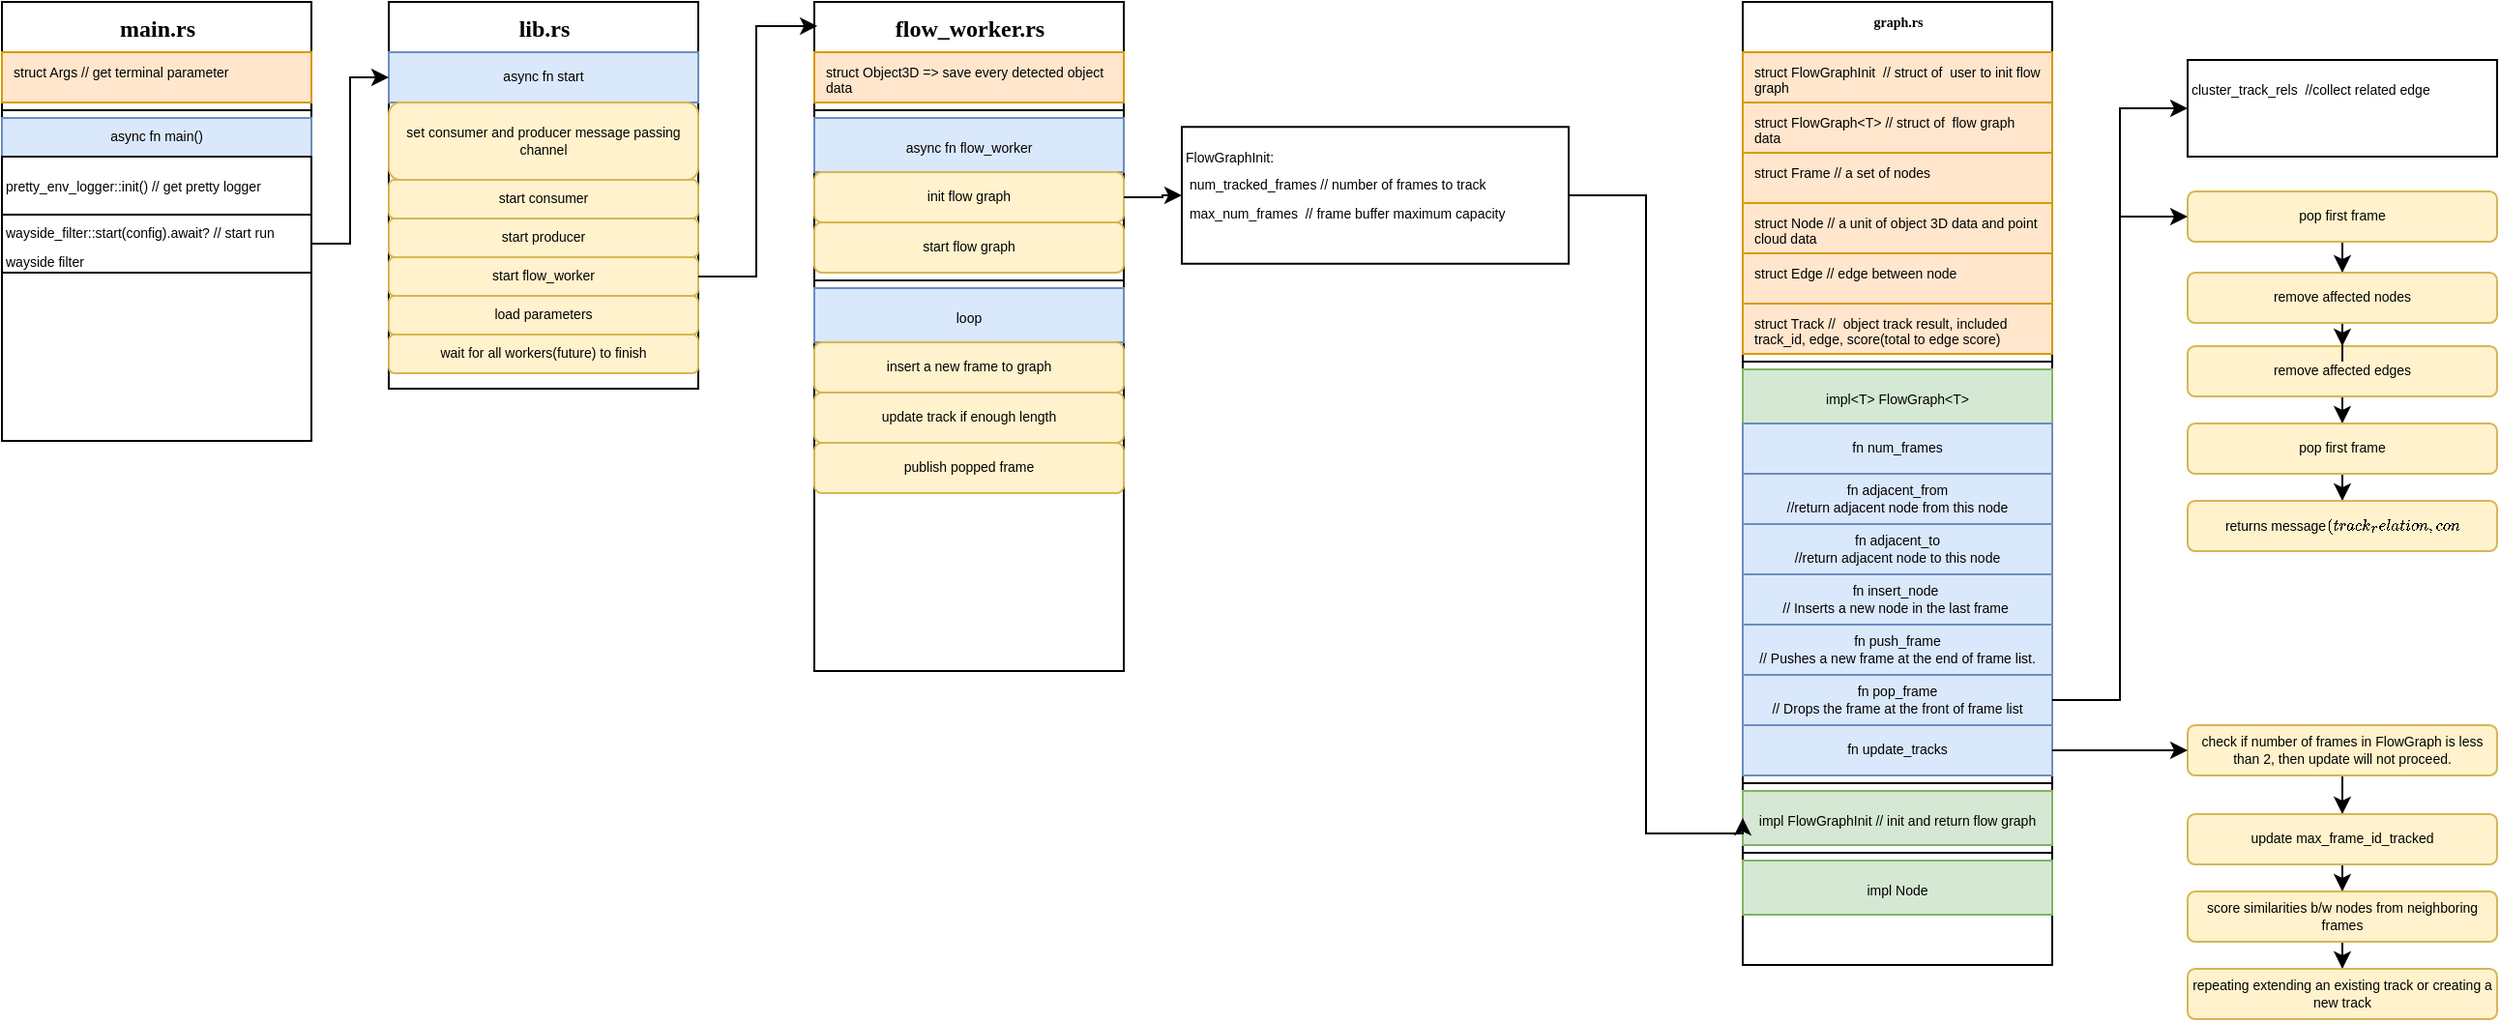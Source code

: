 <mxfile version="15.0.3" type="github">
  <diagram name="Page-1" id="9f46799a-70d6-7492-0946-bef42562c5a5">
    <mxGraphModel dx="1255" dy="658" grid="1" gridSize="10" guides="1" tooltips="1" connect="1" arrows="1" fold="1" page="1" pageScale="1" pageWidth="1100" pageHeight="850" background="none" math="0" shadow="0">
      <root>
        <mxCell id="0" />
        <mxCell id="1" parent="0" />
        <mxCell id="78961159f06e98e8-17" value="&lt;font style=&quot;font-size: 12px&quot;&gt;main.rs&lt;/font&gt;" style="swimlane;html=1;fontStyle=1;align=center;verticalAlign=top;childLayout=stackLayout;horizontal=1;startSize=26;horizontalStack=0;resizeParent=1;resizeLast=0;collapsible=1;marginBottom=0;swimlaneFillColor=#ffffff;rounded=0;shadow=0;comic=0;labelBackgroundColor=none;strokeWidth=1;fillColor=none;fontFamily=Verdana;fontSize=7;" parent="1" vertex="1">
          <mxGeometry x="30" y="30" width="160" height="227" as="geometry" />
        </mxCell>
        <mxCell id="78961159f06e98e8-21" value="struct Args // get terminal parameter&amp;nbsp;" style="text;html=1;strokeColor=#d79b00;fillColor=#ffe6cc;align=left;verticalAlign=top;spacingLeft=4;spacingRight=4;whiteSpace=wrap;overflow=hidden;rotatable=0;points=[[0,0.5],[1,0.5]];portConstraint=eastwest;fontSize=7;" parent="78961159f06e98e8-17" vertex="1">
          <mxGeometry y="26" width="160" height="26" as="geometry" />
        </mxCell>
        <mxCell id="3UPYBKitPrsgGl5lzxsW-34" value="" style="line;html=1;strokeWidth=1;fillColor=none;align=left;verticalAlign=middle;spacingTop=-1;spacingLeft=3;spacingRight=3;rotatable=0;labelPosition=right;points=[];portConstraint=eastwest;fontSize=7;" parent="78961159f06e98e8-17" vertex="1">
          <mxGeometry y="52" width="160" height="8" as="geometry" />
        </mxCell>
        <mxCell id="3UPYBKitPrsgGl5lzxsW-35" value="async fn main()" style="text;html=1;strokeColor=#6c8ebf;fillColor=#dae8fc;align=center;verticalAlign=middle;spacingLeft=4;spacingRight=4;whiteSpace=wrap;overflow=hidden;rotatable=0;points=[[0,0.5],[1,0.5]];portConstraint=eastwest;fontSize=7;" parent="78961159f06e98e8-17" vertex="1">
          <mxGeometry y="60" width="160" height="20" as="geometry" />
        </mxCell>
        <mxCell id="29-Z4qrgR_D6u8nwP7Dn-55" value="&lt;font style=&quot;font-size: 7px&quot;&gt;pretty_env_logger::init() // get pretty logge&lt;/font&gt;&lt;span style=&quot;font-size: 7px&quot;&gt;r&lt;/span&gt;&lt;span style=&quot;font-family: &amp;#34;helvetica&amp;#34; ; font-size: 7px&quot;&gt;&lt;br&gt;&lt;/span&gt;" style="rounded=0;whiteSpace=wrap;html=1;align=left;verticalAlign=top;" parent="78961159f06e98e8-17" vertex="1">
          <mxGeometry y="80" width="160" height="30" as="geometry" />
        </mxCell>
        <mxCell id="29-Z4qrgR_D6u8nwP7Dn-56" value="&lt;span style=&quot;font-size: 7px&quot;&gt;wayside_filter::start(config).await?&amp;nbsp;// start run wayside filter&lt;/span&gt;&lt;span style=&quot;font-family: &amp;#34;helvetica&amp;#34; ; font-size: 7px&quot;&gt;&lt;br&gt;&lt;/span&gt;" style="rounded=0;whiteSpace=wrap;html=1;align=left;verticalAlign=middle;" parent="78961159f06e98e8-17" vertex="1">
          <mxGeometry y="110" width="160" height="30" as="geometry" />
        </mxCell>
        <mxCell id="3UPYBKitPrsgGl5lzxsW-1" value="&lt;font style=&quot;font-size: 12px&quot;&gt;lib.rs&lt;/font&gt;" style="swimlane;html=1;fontStyle=1;align=center;verticalAlign=top;childLayout=stackLayout;horizontal=1;startSize=26;horizontalStack=0;resizeParent=1;resizeLast=0;collapsible=1;marginBottom=0;swimlaneFillColor=#ffffff;rounded=0;shadow=0;comic=0;labelBackgroundColor=none;strokeWidth=1;fillColor=none;fontFamily=Verdana;fontSize=7;" parent="1" vertex="1">
          <mxGeometry x="230" y="30" width="160" height="200" as="geometry">
            <mxRectangle x="280" y="40" width="60" height="26" as="alternateBounds" />
          </mxGeometry>
        </mxCell>
        <mxCell id="3UPYBKitPrsgGl5lzxsW-37" value="async fn start" style="text;html=1;strokeColor=#6c8ebf;fillColor=#dae8fc;align=center;verticalAlign=middle;spacingLeft=4;spacingRight=4;whiteSpace=wrap;overflow=hidden;rotatable=0;points=[[0,0.5],[1,0.5]];portConstraint=eastwest;fontSize=7;" parent="3UPYBKitPrsgGl5lzxsW-1" vertex="1">
          <mxGeometry y="26" width="160" height="26" as="geometry" />
        </mxCell>
        <mxCell id="3UPYBKitPrsgGl5lzxsW-42" value="set consumer and producer message passing channel" style="rounded=1;whiteSpace=wrap;html=1;shadow=0;fontSize=7;align=center;verticalAlign=middle;fillColor=#fff2cc;strokeColor=#d6b656;" parent="3UPYBKitPrsgGl5lzxsW-1" vertex="1">
          <mxGeometry y="52" width="160" height="40" as="geometry" />
        </mxCell>
        <mxCell id="3UPYBKitPrsgGl5lzxsW-44" value="start consumer" style="rounded=1;whiteSpace=wrap;html=1;shadow=0;fontSize=7;align=center;verticalAlign=middle;fillColor=#fff2cc;strokeColor=#d6b656;" parent="3UPYBKitPrsgGl5lzxsW-1" vertex="1">
          <mxGeometry y="92" width="160" height="20" as="geometry" />
        </mxCell>
        <mxCell id="3UPYBKitPrsgGl5lzxsW-45" value="start producer" style="rounded=1;whiteSpace=wrap;html=1;shadow=0;fontSize=7;align=center;verticalAlign=middle;fillColor=#fff2cc;strokeColor=#d6b656;" parent="3UPYBKitPrsgGl5lzxsW-1" vertex="1">
          <mxGeometry y="112" width="160" height="20" as="geometry" />
        </mxCell>
        <mxCell id="3UPYBKitPrsgGl5lzxsW-48" value="start flow_worker" style="rounded=1;whiteSpace=wrap;html=1;shadow=0;fontSize=7;align=center;verticalAlign=middle;fillColor=#fff2cc;strokeColor=#d6b656;" parent="3UPYBKitPrsgGl5lzxsW-1" vertex="1">
          <mxGeometry y="132" width="160" height="20" as="geometry" />
        </mxCell>
        <mxCell id="3UPYBKitPrsgGl5lzxsW-50" value="load parameters" style="rounded=1;whiteSpace=wrap;html=1;shadow=0;fontSize=7;align=center;verticalAlign=middle;fillColor=#fff2cc;strokeColor=#d6b656;" parent="3UPYBKitPrsgGl5lzxsW-1" vertex="1">
          <mxGeometry y="152" width="160" height="20" as="geometry" />
        </mxCell>
        <mxCell id="3UPYBKitPrsgGl5lzxsW-52" value="wait for all workers(future) to finish" style="rounded=1;whiteSpace=wrap;html=1;shadow=0;fontSize=7;align=center;verticalAlign=middle;fillColor=#fff2cc;strokeColor=#d6b656;" parent="3UPYBKitPrsgGl5lzxsW-1" vertex="1">
          <mxGeometry y="172" width="160" height="20" as="geometry" />
        </mxCell>
        <mxCell id="3UPYBKitPrsgGl5lzxsW-10" value="graph.rs&lt;br style=&quot;font-size: 7px;&quot;&gt;" style="swimlane;html=1;fontStyle=1;align=center;verticalAlign=top;childLayout=stackLayout;horizontal=1;startSize=26;horizontalStack=0;resizeParent=1;resizeLast=0;collapsible=1;marginBottom=0;swimlaneFillColor=#ffffff;rounded=0;shadow=0;comic=0;labelBackgroundColor=none;strokeWidth=1;fillColor=none;fontFamily=Verdana;fontSize=7;" parent="1" vertex="1">
          <mxGeometry x="930" y="30" width="160" height="498" as="geometry" />
        </mxCell>
        <mxCell id="29-Z4qrgR_D6u8nwP7Dn-36" value="struct FlowGraphInit&amp;nbsp; // struct of&amp;nbsp; user to init flow graph" style="text;html=1;strokeColor=#d79b00;fillColor=#ffe6cc;align=left;verticalAlign=top;spacingLeft=4;spacingRight=4;whiteSpace=wrap;overflow=hidden;rotatable=0;points=[[0,0.5],[1,0.5]];portConstraint=eastwest;fontSize=7;" parent="3UPYBKitPrsgGl5lzxsW-10" vertex="1">
          <mxGeometry y="26" width="160" height="26" as="geometry" />
        </mxCell>
        <mxCell id="29-Z4qrgR_D6u8nwP7Dn-35" value="struct FlowGraph&amp;lt;T&amp;gt; // struct of&amp;nbsp; flow graph data" style="text;html=1;strokeColor=#d79b00;fillColor=#ffe6cc;align=left;verticalAlign=top;spacingLeft=4;spacingRight=4;whiteSpace=wrap;overflow=hidden;rotatable=0;points=[[0,0.5],[1,0.5]];portConstraint=eastwest;fontSize=7;" parent="3UPYBKitPrsgGl5lzxsW-10" vertex="1">
          <mxGeometry y="52" width="160" height="26" as="geometry" />
        </mxCell>
        <mxCell id="29-Z4qrgR_D6u8nwP7Dn-37" value="struct Frame // a set of nodes" style="text;html=1;strokeColor=#d79b00;fillColor=#ffe6cc;align=left;verticalAlign=top;spacingLeft=4;spacingRight=4;whiteSpace=wrap;overflow=hidden;rotatable=0;points=[[0,0.5],[1,0.5]];portConstraint=eastwest;fontSize=7;" parent="3UPYBKitPrsgGl5lzxsW-10" vertex="1">
          <mxGeometry y="78" width="160" height="26" as="geometry" />
        </mxCell>
        <mxCell id="29-Z4qrgR_D6u8nwP7Dn-38" value="struct Node // a unit of object 3D data and point cloud data&amp;nbsp;" style="text;html=1;strokeColor=#d79b00;fillColor=#ffe6cc;align=left;verticalAlign=top;spacingLeft=4;spacingRight=4;whiteSpace=wrap;overflow=hidden;rotatable=0;points=[[0,0.5],[1,0.5]];portConstraint=eastwest;fontSize=7;" parent="3UPYBKitPrsgGl5lzxsW-10" vertex="1">
          <mxGeometry y="104" width="160" height="26" as="geometry" />
        </mxCell>
        <mxCell id="29-Z4qrgR_D6u8nwP7Dn-39" value="struct Edge // edge between node" style="text;html=1;strokeColor=#d79b00;fillColor=#ffe6cc;align=left;verticalAlign=top;spacingLeft=4;spacingRight=4;whiteSpace=wrap;overflow=hidden;rotatable=0;points=[[0,0.5],[1,0.5]];portConstraint=eastwest;fontSize=7;" parent="3UPYBKitPrsgGl5lzxsW-10" vertex="1">
          <mxGeometry y="130" width="160" height="26" as="geometry" />
        </mxCell>
        <mxCell id="29-Z4qrgR_D6u8nwP7Dn-40" value="struct Track //&amp;nbsp; object track result, included track_id, edge, score(total to edge score)&lt;br&gt;&amp;nbsp;&amp;nbsp;" style="text;html=1;strokeColor=#d79b00;fillColor=#ffe6cc;align=left;verticalAlign=top;spacingLeft=4;spacingRight=4;whiteSpace=wrap;overflow=hidden;rotatable=0;points=[[0,0.5],[1,0.5]];portConstraint=eastwest;fontSize=7;" parent="3UPYBKitPrsgGl5lzxsW-10" vertex="1">
          <mxGeometry y="156" width="160" height="26" as="geometry" />
        </mxCell>
        <mxCell id="29-Z4qrgR_D6u8nwP7Dn-43" value="" style="line;html=1;strokeWidth=1;fillColor=none;align=left;verticalAlign=middle;spacingTop=-1;spacingLeft=3;spacingRight=3;rotatable=0;labelPosition=right;points=[];portConstraint=eastwest;fontSize=7;" parent="3UPYBKitPrsgGl5lzxsW-10" vertex="1">
          <mxGeometry y="182" width="160" height="8" as="geometry" />
        </mxCell>
        <mxCell id="29-Z4qrgR_D6u8nwP7Dn-41" value="&lt;div style=&quot;text-align: left&quot;&gt;&lt;span style=&quot;font-size: 7px&quot;&gt;impl&amp;lt;T&amp;gt; FlowGraph&amp;lt;T&amp;gt;&lt;/span&gt;&lt;/div&gt;" style="rounded=0;whiteSpace=wrap;html=1;fillColor=#d5e8d4;strokeColor=#82b366;" parent="3UPYBKitPrsgGl5lzxsW-10" vertex="1">
          <mxGeometry y="190" width="160" height="28" as="geometry" />
        </mxCell>
        <mxCell id="29-Z4qrgR_D6u8nwP7Dn-46" value="fn num_frames" style="rounded=1;whiteSpace=wrap;html=1;shadow=0;fontSize=7;align=center;verticalAlign=middle;fillColor=#dae8fc;strokeColor=#6c8ebf;arcSize=0;" parent="3UPYBKitPrsgGl5lzxsW-10" vertex="1">
          <mxGeometry y="218" width="160" height="26" as="geometry" />
        </mxCell>
        <mxCell id="29-Z4qrgR_D6u8nwP7Dn-47" value="fn&amp;nbsp;adjacent_from &lt;br&gt;//return adjacent node from this node" style="rounded=1;whiteSpace=wrap;html=1;shadow=0;fontSize=7;align=center;verticalAlign=middle;fillColor=#dae8fc;strokeColor=#6c8ebf;arcSize=0;" parent="3UPYBKitPrsgGl5lzxsW-10" vertex="1">
          <mxGeometry y="244" width="160" height="26" as="geometry" />
        </mxCell>
        <mxCell id="29-Z4qrgR_D6u8nwP7Dn-48" value="fn&amp;nbsp;adjacent_to &lt;br&gt;//return adjacent node to this node" style="rounded=1;whiteSpace=wrap;html=1;shadow=0;fontSize=7;align=center;verticalAlign=middle;fillColor=#dae8fc;strokeColor=#6c8ebf;arcSize=0;" parent="3UPYBKitPrsgGl5lzxsW-10" vertex="1">
          <mxGeometry y="270" width="160" height="26" as="geometry" />
        </mxCell>
        <mxCell id="29-Z4qrgR_D6u8nwP7Dn-49" value="fn insert_node&amp;nbsp;&lt;br&gt;// Inserts a new node in the last frame&amp;nbsp;" style="rounded=1;whiteSpace=wrap;html=1;shadow=0;fontSize=7;align=center;verticalAlign=middle;fillColor=#dae8fc;strokeColor=#6c8ebf;arcSize=0;" parent="3UPYBKitPrsgGl5lzxsW-10" vertex="1">
          <mxGeometry y="296" width="160" height="26" as="geometry" />
        </mxCell>
        <mxCell id="29-Z4qrgR_D6u8nwP7Dn-50" value="fn push_frame&lt;br&gt;// Pushes a new frame at the end of frame list." style="rounded=1;whiteSpace=wrap;html=1;shadow=0;fontSize=7;align=center;verticalAlign=middle;fillColor=#dae8fc;strokeColor=#6c8ebf;arcSize=0;" parent="3UPYBKitPrsgGl5lzxsW-10" vertex="1">
          <mxGeometry y="322" width="160" height="26" as="geometry" />
        </mxCell>
        <mxCell id="29-Z4qrgR_D6u8nwP7Dn-51" value="fn pop_frame&lt;br&gt;// Drops the frame at the front of frame list" style="rounded=1;whiteSpace=wrap;html=1;shadow=0;fontSize=7;align=center;verticalAlign=middle;fillColor=#dae8fc;strokeColor=#6c8ebf;arcSize=0;" parent="3UPYBKitPrsgGl5lzxsW-10" vertex="1">
          <mxGeometry y="348" width="160" height="26" as="geometry" />
        </mxCell>
        <mxCell id="29-Z4qrgR_D6u8nwP7Dn-52" value="fn update_tracks" style="rounded=1;whiteSpace=wrap;html=1;shadow=0;fontSize=7;align=center;verticalAlign=middle;fillColor=#dae8fc;strokeColor=#6c8ebf;arcSize=0;" parent="3UPYBKitPrsgGl5lzxsW-10" vertex="1">
          <mxGeometry y="374" width="160" height="26" as="geometry" />
        </mxCell>
        <mxCell id="29-Z4qrgR_D6u8nwP7Dn-53" value="" style="line;html=1;strokeWidth=1;fillColor=none;align=left;verticalAlign=middle;spacingTop=-1;spacingLeft=3;spacingRight=3;rotatable=0;labelPosition=right;points=[];portConstraint=eastwest;fontSize=7;" parent="3UPYBKitPrsgGl5lzxsW-10" vertex="1">
          <mxGeometry y="400" width="160" height="8" as="geometry" />
        </mxCell>
        <mxCell id="29-Z4qrgR_D6u8nwP7Dn-28" value="&lt;span style=&quot;font-size: 7px ; text-align: left&quot;&gt;impl FlowGraphInit // init and return flow graph&lt;/span&gt;" style="rounded=0;whiteSpace=wrap;html=1;fillColor=#d5e8d4;strokeColor=#82b366;" parent="3UPYBKitPrsgGl5lzxsW-10" vertex="1">
          <mxGeometry y="408" width="160" height="28" as="geometry" />
        </mxCell>
        <mxCell id="dE1hlOdc9wPIQpugkxxg-1" value="" style="line;html=1;strokeWidth=1;fillColor=none;align=left;verticalAlign=middle;spacingTop=-1;spacingLeft=3;spacingRight=3;rotatable=0;labelPosition=right;points=[];portConstraint=eastwest;fontSize=7;" vertex="1" parent="3UPYBKitPrsgGl5lzxsW-10">
          <mxGeometry y="436" width="160" height="8" as="geometry" />
        </mxCell>
        <mxCell id="29-Z4qrgR_D6u8nwP7Dn-54" value="&lt;div style=&quot;text-align: left&quot;&gt;&lt;span style=&quot;font-size: 7px&quot;&gt;impl Node&lt;/span&gt;&lt;br&gt;&lt;/div&gt;" style="rounded=0;whiteSpace=wrap;html=1;fillColor=#d5e8d4;strokeColor=#82b366;" parent="3UPYBKitPrsgGl5lzxsW-10" vertex="1">
          <mxGeometry y="444" width="160" height="28" as="geometry" />
        </mxCell>
        <mxCell id="3UPYBKitPrsgGl5lzxsW-19" value="&lt;font style=&quot;font-size: 12px&quot;&gt;flow_worker.rs&lt;/font&gt;" style="swimlane;html=1;fontStyle=1;align=center;verticalAlign=top;childLayout=stackLayout;horizontal=1;startSize=26;horizontalStack=0;resizeParent=1;resizeLast=0;collapsible=1;marginBottom=0;swimlaneFillColor=#ffffff;rounded=0;shadow=0;comic=0;labelBackgroundColor=none;strokeWidth=1;fillColor=none;fontFamily=Verdana;fontSize=7;" parent="1" vertex="1">
          <mxGeometry x="450" y="30" width="160" height="346" as="geometry">
            <mxRectangle x="580" y="40" width="110" height="26" as="alternateBounds" />
          </mxGeometry>
        </mxCell>
        <mxCell id="3UPYBKitPrsgGl5lzxsW-20" value="struct Object3D =&amp;gt; save every detected object data" style="text;html=1;strokeColor=#d79b00;fillColor=#ffe6cc;align=left;verticalAlign=top;spacingLeft=4;spacingRight=4;whiteSpace=wrap;overflow=hidden;rotatable=0;points=[[0,0.5],[1,0.5]];portConstraint=eastwest;fontSize=7;" parent="3UPYBKitPrsgGl5lzxsW-19" vertex="1">
          <mxGeometry y="26" width="160" height="26" as="geometry" />
        </mxCell>
        <mxCell id="29-Z4qrgR_D6u8nwP7Dn-44" value="" style="line;html=1;strokeWidth=1;fillColor=none;align=left;verticalAlign=middle;spacingTop=-1;spacingLeft=3;spacingRight=3;rotatable=0;labelPosition=right;points=[];portConstraint=eastwest;fontSize=7;" parent="3UPYBKitPrsgGl5lzxsW-19" vertex="1">
          <mxGeometry y="52" width="160" height="8" as="geometry" />
        </mxCell>
        <mxCell id="29-Z4qrgR_D6u8nwP7Dn-22" value="&lt;span style=&quot;font-size: 7px&quot;&gt;async fn&amp;nbsp;&lt;/span&gt;&lt;span style=&quot;font-family: &amp;#34;helvetica&amp;#34; ; font-size: 7px&quot;&gt;flow_worker&lt;/span&gt;" style="rounded=0;whiteSpace=wrap;html=1;fillColor=#dae8fc;strokeColor=#6c8ebf;" parent="3UPYBKitPrsgGl5lzxsW-19" vertex="1">
          <mxGeometry y="60" width="160" height="28" as="geometry" />
        </mxCell>
        <mxCell id="3UPYBKitPrsgGl5lzxsW-65" value="init flow graph" style="rounded=1;whiteSpace=wrap;html=1;shadow=0;fontSize=7;align=center;verticalAlign=middle;fillColor=#fff2cc;strokeColor=#d6b656;" parent="3UPYBKitPrsgGl5lzxsW-19" vertex="1">
          <mxGeometry y="88" width="160" height="26" as="geometry" />
        </mxCell>
        <mxCell id="3UPYBKitPrsgGl5lzxsW-58" value="start flow graph" style="rounded=1;whiteSpace=wrap;html=1;shadow=0;fontSize=7;align=center;verticalAlign=middle;fillColor=#fff2cc;strokeColor=#d6b656;" parent="3UPYBKitPrsgGl5lzxsW-19" vertex="1">
          <mxGeometry y="114" width="160" height="26" as="geometry" />
        </mxCell>
        <mxCell id="29-Z4qrgR_D6u8nwP7Dn-42" value="" style="line;html=1;strokeWidth=1;fillColor=none;align=left;verticalAlign=middle;spacingTop=-1;spacingLeft=3;spacingRight=3;rotatable=0;labelPosition=right;points=[];portConstraint=eastwest;fontSize=7;" parent="3UPYBKitPrsgGl5lzxsW-19" vertex="1">
          <mxGeometry y="140" width="160" height="8" as="geometry" />
        </mxCell>
        <mxCell id="29-Z4qrgR_D6u8nwP7Dn-30" value="&lt;font face=&quot;helvetica&quot;&gt;&lt;span style=&quot;font-size: 7px&quot;&gt;loop&lt;br&gt;&lt;/span&gt;&lt;/font&gt;" style="rounded=0;whiteSpace=wrap;html=1;fillColor=#dae8fc;strokeColor=#6c8ebf;" parent="3UPYBKitPrsgGl5lzxsW-19" vertex="1">
          <mxGeometry y="148" width="160" height="28" as="geometry" />
        </mxCell>
        <mxCell id="29-Z4qrgR_D6u8nwP7Dn-32" value="insert a new frame to graph" style="rounded=1;whiteSpace=wrap;html=1;shadow=0;fontSize=7;align=center;verticalAlign=middle;fillColor=#fff2cc;strokeColor=#d6b656;" parent="3UPYBKitPrsgGl5lzxsW-19" vertex="1">
          <mxGeometry y="176" width="160" height="26" as="geometry" />
        </mxCell>
        <mxCell id="29-Z4qrgR_D6u8nwP7Dn-33" value="update track if enough length" style="rounded=1;whiteSpace=wrap;html=1;shadow=0;fontSize=7;align=center;verticalAlign=middle;fillColor=#fff2cc;strokeColor=#d6b656;" parent="3UPYBKitPrsgGl5lzxsW-19" vertex="1">
          <mxGeometry y="202" width="160" height="26" as="geometry" />
        </mxCell>
        <mxCell id="29-Z4qrgR_D6u8nwP7Dn-34" value="publish popped frame" style="rounded=1;whiteSpace=wrap;html=1;shadow=0;fontSize=7;align=center;verticalAlign=middle;fillColor=#fff2cc;strokeColor=#d6b656;" parent="3UPYBKitPrsgGl5lzxsW-19" vertex="1">
          <mxGeometry y="228" width="160" height="26" as="geometry" />
        </mxCell>
        <mxCell id="3UPYBKitPrsgGl5lzxsW-39" style="edgeStyle=orthogonalEdgeStyle;rounded=0;orthogonalLoop=1;jettySize=auto;html=1;exitX=1;exitY=0.5;exitDx=0;exitDy=0;entryX=0;entryY=0.5;entryDx=0;entryDy=0;fontSize=7;" parent="1" source="29-Z4qrgR_D6u8nwP7Dn-56" target="3UPYBKitPrsgGl5lzxsW-37" edge="1">
          <mxGeometry relative="1" as="geometry">
            <mxPoint x="220" y="237.0" as="sourcePoint" />
          </mxGeometry>
        </mxCell>
        <mxCell id="3UPYBKitPrsgGl5lzxsW-55" style="edgeStyle=orthogonalEdgeStyle;rounded=0;orthogonalLoop=1;jettySize=auto;html=1;entryX=0.01;entryY=0.036;entryDx=0;entryDy=0;entryPerimeter=0;fontSize=7;" parent="1" source="3UPYBKitPrsgGl5lzxsW-48" target="3UPYBKitPrsgGl5lzxsW-19" edge="1">
          <mxGeometry relative="1" as="geometry" />
        </mxCell>
        <mxCell id="29-Z4qrgR_D6u8nwP7Dn-29" style="edgeStyle=orthogonalEdgeStyle;rounded=0;orthogonalLoop=1;jettySize=auto;html=1;exitX=1;exitY=0.5;exitDx=0;exitDy=0;entryX=0;entryY=0.5;entryDx=0;entryDy=0;" parent="1" source="29-Z4qrgR_D6u8nwP7Dn-24" target="29-Z4qrgR_D6u8nwP7Dn-28" edge="1">
          <mxGeometry relative="1" as="geometry">
            <Array as="points">
              <mxPoint x="880" y="130" />
              <mxPoint x="880" y="460" />
              <mxPoint x="930" y="460" />
            </Array>
          </mxGeometry>
        </mxCell>
        <mxCell id="29-Z4qrgR_D6u8nwP7Dn-24" value="&lt;font face=&quot;helvetica&quot;&gt;&lt;span style=&quot;font-size: 7px&quot;&gt;FlowGraphInit:&lt;/span&gt;&lt;/font&gt;&lt;br&gt;&lt;font face=&quot;helvetica&quot;&gt;&lt;span style=&quot;font-size: 7px&quot;&gt;&lt;span style=&quot;white-space: pre&quot;&gt; &lt;/span&gt;num_tracked_frames // number of frames to track&amp;nbsp;&lt;/span&gt;&lt;/font&gt;&lt;br&gt;&lt;span style=&quot;font-family: &amp;#34;helvetica&amp;#34; ; font-size: 7px&quot;&gt;&lt;span style=&quot;white-space: pre&quot;&gt; &lt;/span&gt;max_num_frames&amp;nbsp; // frame buffer maximum capacity&lt;/span&gt;&lt;span style=&quot;font-family: &amp;#34;helvetica&amp;#34; ; font-size: 7px&quot;&gt;&lt;br&gt;&lt;/span&gt;" style="rounded=0;whiteSpace=wrap;html=1;align=left;verticalAlign=top;" parent="1" vertex="1">
          <mxGeometry x="640" y="94.63" width="200" height="70.75" as="geometry" />
        </mxCell>
        <mxCell id="29-Z4qrgR_D6u8nwP7Dn-27" style="edgeStyle=orthogonalEdgeStyle;rounded=0;orthogonalLoop=1;jettySize=auto;html=1;" parent="1" source="3UPYBKitPrsgGl5lzxsW-65" target="29-Z4qrgR_D6u8nwP7Dn-24" edge="1">
          <mxGeometry relative="1" as="geometry" />
        </mxCell>
        <mxCell id="dE1hlOdc9wPIQpugkxxg-11" style="edgeStyle=orthogonalEdgeStyle;rounded=0;orthogonalLoop=1;jettySize=auto;html=1;" edge="1" parent="1" source="dE1hlOdc9wPIQpugkxxg-2" target="dE1hlOdc9wPIQpugkxxg-5">
          <mxGeometry relative="1" as="geometry" />
        </mxCell>
        <mxCell id="dE1hlOdc9wPIQpugkxxg-2" value="pop first frame" style="rounded=1;whiteSpace=wrap;html=1;shadow=0;fontSize=7;align=center;verticalAlign=middle;fillColor=#fff2cc;strokeColor=#d6b656;" vertex="1" parent="1">
          <mxGeometry x="1160" y="128" width="160" height="26" as="geometry" />
        </mxCell>
        <mxCell id="dE1hlOdc9wPIQpugkxxg-3" style="edgeStyle=orthogonalEdgeStyle;rounded=0;orthogonalLoop=1;jettySize=auto;html=1;entryX=0;entryY=0.5;entryDx=0;entryDy=0;" edge="1" parent="1" source="29-Z4qrgR_D6u8nwP7Dn-51" target="dE1hlOdc9wPIQpugkxxg-2">
          <mxGeometry relative="1" as="geometry" />
        </mxCell>
        <mxCell id="dE1hlOdc9wPIQpugkxxg-13" style="edgeStyle=orthogonalEdgeStyle;rounded=0;orthogonalLoop=1;jettySize=auto;html=1;entryX=0.5;entryY=0;entryDx=0;entryDy=0;" edge="1" parent="1" source="dE1hlOdc9wPIQpugkxxg-4" target="dE1hlOdc9wPIQpugkxxg-6">
          <mxGeometry relative="1" as="geometry" />
        </mxCell>
        <mxCell id="dE1hlOdc9wPIQpugkxxg-4" value="remove affected edges" style="rounded=1;whiteSpace=wrap;html=1;shadow=0;fontSize=7;align=center;verticalAlign=middle;fillColor=#fff2cc;strokeColor=#d6b656;" vertex="1" parent="1">
          <mxGeometry x="1160" y="208" width="160" height="26" as="geometry" />
        </mxCell>
        <mxCell id="dE1hlOdc9wPIQpugkxxg-15" style="edgeStyle=orthogonalEdgeStyle;rounded=0;orthogonalLoop=1;jettySize=auto;html=1;entryX=0.5;entryY=0;entryDx=0;entryDy=0;" edge="1" parent="1" source="dE1hlOdc9wPIQpugkxxg-5" target="dE1hlOdc9wPIQpugkxxg-4">
          <mxGeometry relative="1" as="geometry" />
        </mxCell>
        <mxCell id="dE1hlOdc9wPIQpugkxxg-5" value="remove affected nodes" style="rounded=1;whiteSpace=wrap;html=1;shadow=0;fontSize=7;align=center;verticalAlign=middle;fillColor=#fff2cc;strokeColor=#d6b656;" vertex="1" parent="1">
          <mxGeometry x="1160" y="170" width="160" height="26" as="geometry" />
        </mxCell>
        <mxCell id="dE1hlOdc9wPIQpugkxxg-14" style="edgeStyle=orthogonalEdgeStyle;rounded=0;orthogonalLoop=1;jettySize=auto;html=1;entryX=0.5;entryY=0;entryDx=0;entryDy=0;" edge="1" parent="1" source="dE1hlOdc9wPIQpugkxxg-6" target="dE1hlOdc9wPIQpugkxxg-10">
          <mxGeometry relative="1" as="geometry" />
        </mxCell>
        <mxCell id="dE1hlOdc9wPIQpugkxxg-6" value="pop first frame" style="rounded=1;whiteSpace=wrap;html=1;shadow=0;fontSize=7;align=center;verticalAlign=middle;fillColor=#fff2cc;strokeColor=#d6b656;" vertex="1" parent="1">
          <mxGeometry x="1160" y="248" width="160" height="26" as="geometry" />
        </mxCell>
        <mxCell id="dE1hlOdc9wPIQpugkxxg-7" value="&lt;font style=&quot;font-size: 7px&quot;&gt;cluster_track_rels&amp;nbsp; //collect related edge&lt;/font&gt;" style="rounded=0;whiteSpace=wrap;html=1;align=left;verticalAlign=top;" vertex="1" parent="1">
          <mxGeometry x="1160" y="60" width="160" height="50" as="geometry" />
        </mxCell>
        <mxCell id="dE1hlOdc9wPIQpugkxxg-9" style="edgeStyle=orthogonalEdgeStyle;rounded=0;orthogonalLoop=1;jettySize=auto;html=1;entryX=0;entryY=0.5;entryDx=0;entryDy=0;" edge="1" parent="1" source="29-Z4qrgR_D6u8nwP7Dn-51" target="dE1hlOdc9wPIQpugkxxg-7">
          <mxGeometry relative="1" as="geometry" />
        </mxCell>
        <mxCell id="dE1hlOdc9wPIQpugkxxg-10" value="&lt;div&gt;returns message&lt;span&gt;`(track_relation, context)`&lt;/span&gt;&lt;/div&gt;" style="rounded=1;whiteSpace=wrap;html=1;shadow=0;fontSize=7;align=center;verticalAlign=middle;fillColor=#fff2cc;strokeColor=#d6b656;" vertex="1" parent="1">
          <mxGeometry x="1160" y="288" width="160" height="26" as="geometry" />
        </mxCell>
        <mxCell id="dE1hlOdc9wPIQpugkxxg-21" style="edgeStyle=orthogonalEdgeStyle;rounded=0;orthogonalLoop=1;jettySize=auto;html=1;entryX=0.5;entryY=0;entryDx=0;entryDy=0;" edge="1" parent="1" source="dE1hlOdc9wPIQpugkxxg-17" target="dE1hlOdc9wPIQpugkxxg-19">
          <mxGeometry relative="1" as="geometry" />
        </mxCell>
        <mxCell id="dE1hlOdc9wPIQpugkxxg-17" value="check if number of frames in FlowGraph is less than 2, then update will not proceed." style="rounded=1;whiteSpace=wrap;html=1;shadow=0;fontSize=7;align=center;verticalAlign=middle;fillColor=#fff2cc;strokeColor=#d6b656;" vertex="1" parent="1">
          <mxGeometry x="1160" y="404" width="160" height="26" as="geometry" />
        </mxCell>
        <mxCell id="dE1hlOdc9wPIQpugkxxg-18" style="edgeStyle=orthogonalEdgeStyle;rounded=0;orthogonalLoop=1;jettySize=auto;html=1;entryX=0;entryY=0.5;entryDx=0;entryDy=0;" edge="1" parent="1" source="29-Z4qrgR_D6u8nwP7Dn-52" target="dE1hlOdc9wPIQpugkxxg-17">
          <mxGeometry relative="1" as="geometry" />
        </mxCell>
        <mxCell id="dE1hlOdc9wPIQpugkxxg-22" style="edgeStyle=orthogonalEdgeStyle;rounded=0;orthogonalLoop=1;jettySize=auto;html=1;entryX=0.5;entryY=0;entryDx=0;entryDy=0;" edge="1" parent="1" source="dE1hlOdc9wPIQpugkxxg-19" target="dE1hlOdc9wPIQpugkxxg-20">
          <mxGeometry relative="1" as="geometry" />
        </mxCell>
        <mxCell id="dE1hlOdc9wPIQpugkxxg-19" value="update&amp;nbsp;max_frame_id_tracked" style="rounded=1;whiteSpace=wrap;html=1;shadow=0;fontSize=7;align=center;verticalAlign=middle;fillColor=#fff2cc;strokeColor=#d6b656;" vertex="1" parent="1">
          <mxGeometry x="1160" y="450" width="160" height="26" as="geometry" />
        </mxCell>
        <mxCell id="dE1hlOdc9wPIQpugkxxg-25" style="edgeStyle=orthogonalEdgeStyle;rounded=0;orthogonalLoop=1;jettySize=auto;html=1;entryX=0.5;entryY=0;entryDx=0;entryDy=0;" edge="1" parent="1" source="dE1hlOdc9wPIQpugkxxg-20" target="dE1hlOdc9wPIQpugkxxg-23">
          <mxGeometry relative="1" as="geometry" />
        </mxCell>
        <mxCell id="dE1hlOdc9wPIQpugkxxg-20" value="score similarities b/w nodes from neighboring frames" style="rounded=1;whiteSpace=wrap;html=1;shadow=0;fontSize=7;align=center;verticalAlign=middle;fillColor=#fff2cc;strokeColor=#d6b656;" vertex="1" parent="1">
          <mxGeometry x="1160" y="490" width="160" height="26" as="geometry" />
        </mxCell>
        <mxCell id="dE1hlOdc9wPIQpugkxxg-23" value="repeating extending an existing track or creating a new track" style="rounded=1;whiteSpace=wrap;html=1;shadow=0;fontSize=7;align=center;verticalAlign=middle;fillColor=#fff2cc;strokeColor=#d6b656;" vertex="1" parent="1">
          <mxGeometry x="1160" y="530" width="160" height="26" as="geometry" />
        </mxCell>
      </root>
    </mxGraphModel>
  </diagram>
</mxfile>
